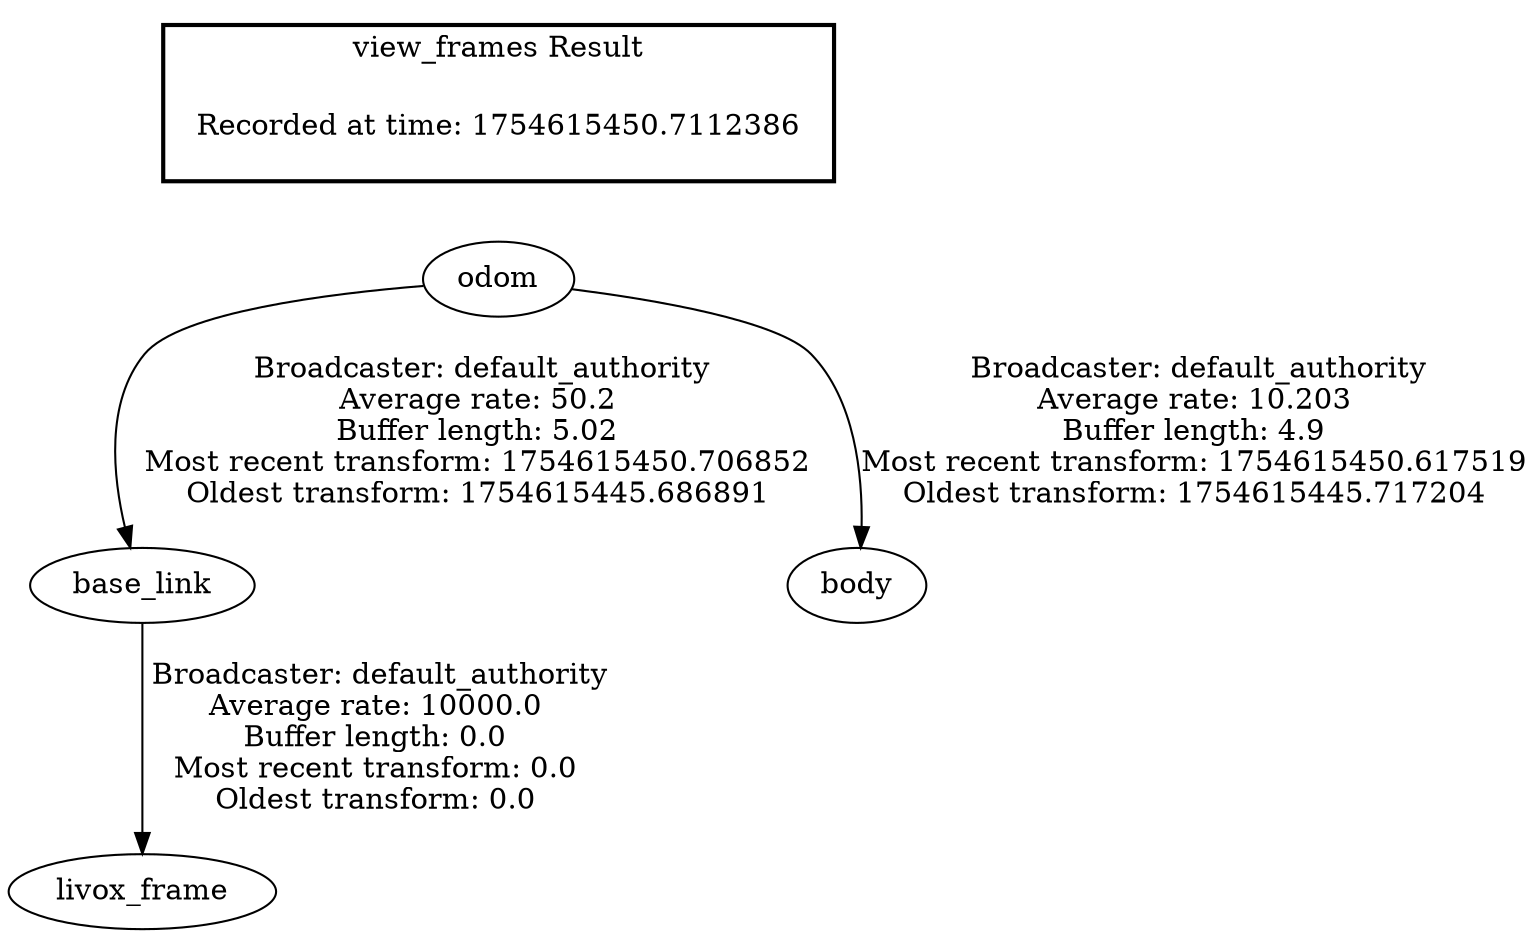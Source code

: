 digraph G {
"odom" -> "base_link"[label=" Broadcaster: default_authority\nAverage rate: 50.2\nBuffer length: 5.02\nMost recent transform: 1754615450.706852\nOldest transform: 1754615445.686891\n"];
"base_link" -> "livox_frame"[label=" Broadcaster: default_authority\nAverage rate: 10000.0\nBuffer length: 0.0\nMost recent transform: 0.0\nOldest transform: 0.0\n"];
"odom" -> "body"[label=" Broadcaster: default_authority\nAverage rate: 10.203\nBuffer length: 4.9\nMost recent transform: 1754615450.617519\nOldest transform: 1754615445.717204\n"];
edge [style=invis];
 subgraph cluster_legend { style=bold; color=black; label ="view_frames Result";
"Recorded at time: 1754615450.7112386"[ shape=plaintext ] ;
}->"odom";
}